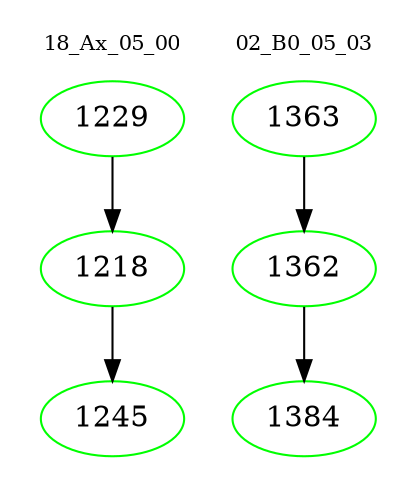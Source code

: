 digraph{
subgraph cluster_0 {
color = white
label = "18_Ax_05_00";
fontsize=10;
T0_1229 [label="1229", color="green"]
T0_1229 -> T0_1218 [color="black"]
T0_1218 [label="1218", color="green"]
T0_1218 -> T0_1245 [color="black"]
T0_1245 [label="1245", color="green"]
}
subgraph cluster_1 {
color = white
label = "02_B0_05_03";
fontsize=10;
T1_1363 [label="1363", color="green"]
T1_1363 -> T1_1362 [color="black"]
T1_1362 [label="1362", color="green"]
T1_1362 -> T1_1384 [color="black"]
T1_1384 [label="1384", color="green"]
}
}
